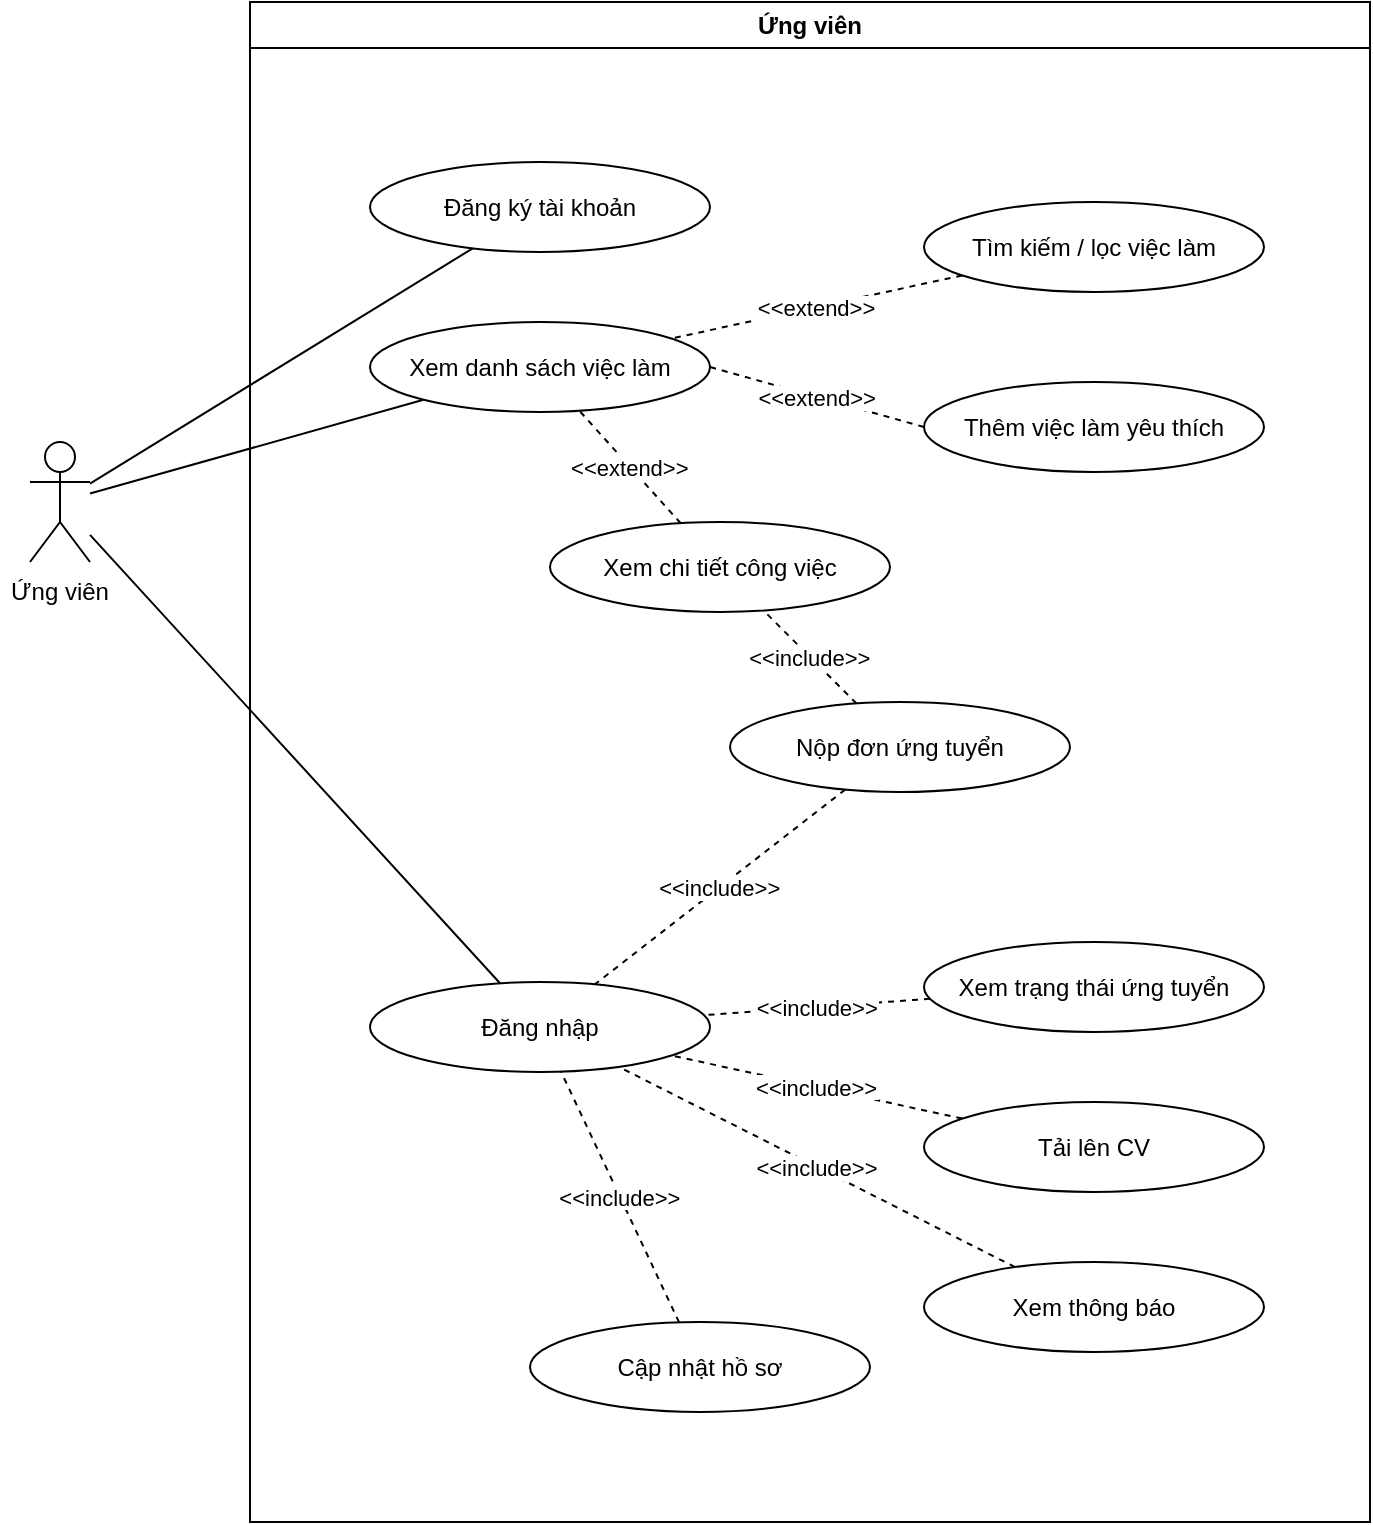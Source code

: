<mxfile version="27.0.9">
  <diagram name="Trang-1" id="HRxQp5wkGJBUqqxbWbiV">
    <mxGraphModel dx="1603" dy="811" grid="1" gridSize="10" guides="1" tooltips="1" connect="1" arrows="1" fold="1" page="1" pageScale="1" pageWidth="827" pageHeight="1169" math="0" shadow="0">
      <root>
        <mxCell id="0" />
        <mxCell id="1" parent="0" />
        <mxCell id="M9dzKN7Fau-PWi0eiLag-44" value="Ứng viên" style="swimlane;whiteSpace=wrap;html=1;" vertex="1" parent="1">
          <mxGeometry x="320" y="400" width="560" height="760" as="geometry" />
        </mxCell>
        <mxCell id="M9dzKN7Fau-PWi0eiLag-54" value="Nộp đơn ứng tuyển" style="ellipse;whiteSpace=wrap;html=1;" vertex="1" parent="M9dzKN7Fau-PWi0eiLag-44">
          <mxGeometry x="240" y="350" width="170" height="45" as="geometry" />
        </mxCell>
        <mxCell id="M9dzKN7Fau-PWi0eiLag-50" value="Xem chi tiết công việc" style="ellipse;whiteSpace=wrap;html=1;" vertex="1" parent="M9dzKN7Fau-PWi0eiLag-44">
          <mxGeometry x="150" y="260" width="170" height="45" as="geometry" />
        </mxCell>
        <mxCell id="M9dzKN7Fau-PWi0eiLag-64" value="&lt;&lt;include&gt;&gt;" style="endArrow=none;dashed=1;" edge="1" parent="M9dzKN7Fau-PWi0eiLag-44" source="M9dzKN7Fau-PWi0eiLag-54" target="M9dzKN7Fau-PWi0eiLag-50">
          <mxGeometry relative="1" as="geometry" />
        </mxCell>
        <mxCell id="M9dzKN7Fau-PWi0eiLag-47" value="Đăng nhập" style="ellipse;whiteSpace=wrap;html=1;" vertex="1" parent="M9dzKN7Fau-PWi0eiLag-44">
          <mxGeometry x="60" y="490" width="170" height="45" as="geometry" />
        </mxCell>
        <mxCell id="M9dzKN7Fau-PWi0eiLag-65" value="&lt;&lt;include&gt;&gt;" style="endArrow=none;dashed=1;" edge="1" parent="M9dzKN7Fau-PWi0eiLag-44" source="M9dzKN7Fau-PWi0eiLag-51" target="M9dzKN7Fau-PWi0eiLag-47">
          <mxGeometry relative="1" as="geometry" />
        </mxCell>
        <mxCell id="M9dzKN7Fau-PWi0eiLag-66" value="&lt;&lt;include&gt;&gt;" style="endArrow=none;dashed=1;" edge="1" parent="M9dzKN7Fau-PWi0eiLag-44" source="M9dzKN7Fau-PWi0eiLag-52" target="M9dzKN7Fau-PWi0eiLag-47">
          <mxGeometry relative="1" as="geometry" />
        </mxCell>
        <mxCell id="M9dzKN7Fau-PWi0eiLag-68" value="&lt;&lt;include&gt;&gt;" style="endArrow=none;dashed=1;" edge="1" parent="M9dzKN7Fau-PWi0eiLag-44" source="M9dzKN7Fau-PWi0eiLag-54" target="M9dzKN7Fau-PWi0eiLag-47">
          <mxGeometry relative="1" as="geometry" />
        </mxCell>
        <mxCell id="M9dzKN7Fau-PWi0eiLag-69" value="&lt;&lt;include&gt;&gt;" style="endArrow=none;dashed=1;" edge="1" parent="M9dzKN7Fau-PWi0eiLag-44" source="M9dzKN7Fau-PWi0eiLag-55" target="M9dzKN7Fau-PWi0eiLag-47">
          <mxGeometry relative="1" as="geometry" />
        </mxCell>
        <mxCell id="M9dzKN7Fau-PWi0eiLag-70" value="&lt;&lt;include&gt;&gt;" style="endArrow=none;dashed=1;" edge="1" parent="M9dzKN7Fau-PWi0eiLag-44" source="M9dzKN7Fau-PWi0eiLag-56" target="M9dzKN7Fau-PWi0eiLag-47">
          <mxGeometry relative="1" as="geometry" />
        </mxCell>
        <mxCell id="M9dzKN7Fau-PWi0eiLag-46" value="Đăng ký tài khoản" style="ellipse;whiteSpace=wrap;html=1;" vertex="1" parent="M9dzKN7Fau-PWi0eiLag-44">
          <mxGeometry x="60" y="80" width="170" height="45" as="geometry" />
        </mxCell>
        <mxCell id="M9dzKN7Fau-PWi0eiLag-48" value="Xem danh sách việc làm" style="ellipse;whiteSpace=wrap;html=1;" vertex="1" parent="M9dzKN7Fau-PWi0eiLag-44">
          <mxGeometry x="60" y="160" width="170" height="45" as="geometry" />
        </mxCell>
        <mxCell id="M9dzKN7Fau-PWi0eiLag-60" value="&lt;&lt;extend&gt;&gt;" style="endArrow=none;dashed=1;" edge="1" parent="M9dzKN7Fau-PWi0eiLag-44" source="M9dzKN7Fau-PWi0eiLag-49" target="M9dzKN7Fau-PWi0eiLag-48">
          <mxGeometry relative="1" as="geometry" />
        </mxCell>
        <mxCell id="M9dzKN7Fau-PWi0eiLag-61" value="&lt;&lt;extend&gt;&gt;" style="endArrow=none;dashed=1;" edge="1" parent="M9dzKN7Fau-PWi0eiLag-44" source="M9dzKN7Fau-PWi0eiLag-50" target="M9dzKN7Fau-PWi0eiLag-48">
          <mxGeometry relative="1" as="geometry" />
        </mxCell>
        <mxCell id="M9dzKN7Fau-PWi0eiLag-72" value="&lt;&lt;extend&gt;&gt;" style="endArrow=none;dashed=1;entryX=1;entryY=0.5;entryDx=0;entryDy=0;exitX=0;exitY=0.5;exitDx=0;exitDy=0;" edge="1" parent="M9dzKN7Fau-PWi0eiLag-44" source="M9dzKN7Fau-PWi0eiLag-71" target="M9dzKN7Fau-PWi0eiLag-48">
          <mxGeometry relative="1" as="geometry">
            <mxPoint x="465" y="170" as="sourcePoint" />
            <mxPoint x="320" y="201" as="targetPoint" />
          </mxGeometry>
        </mxCell>
        <mxCell id="M9dzKN7Fau-PWi0eiLag-49" value="Tìm kiếm / lọc việc làm" style="ellipse;whiteSpace=wrap;html=1;" vertex="1" parent="M9dzKN7Fau-PWi0eiLag-44">
          <mxGeometry x="337" y="100" width="170" height="45" as="geometry" />
        </mxCell>
        <mxCell id="M9dzKN7Fau-PWi0eiLag-71" value="Thêm việc làm yêu thích" style="ellipse;whiteSpace=wrap;html=1;" vertex="1" parent="M9dzKN7Fau-PWi0eiLag-44">
          <mxGeometry x="337" y="190" width="170" height="45" as="geometry" />
        </mxCell>
        <mxCell id="M9dzKN7Fau-PWi0eiLag-55" value="Xem trạng thái ứng tuyển" style="ellipse;whiteSpace=wrap;html=1;" vertex="1" parent="M9dzKN7Fau-PWi0eiLag-44">
          <mxGeometry x="337" y="470" width="170" height="45" as="geometry" />
        </mxCell>
        <mxCell id="M9dzKN7Fau-PWi0eiLag-52" value="Tải lên CV" style="ellipse;whiteSpace=wrap;html=1;" vertex="1" parent="M9dzKN7Fau-PWi0eiLag-44">
          <mxGeometry x="337" y="550" width="170" height="45" as="geometry" />
        </mxCell>
        <mxCell id="M9dzKN7Fau-PWi0eiLag-56" value="Xem thông báo" style="ellipse;whiteSpace=wrap;html=1;" vertex="1" parent="M9dzKN7Fau-PWi0eiLag-44">
          <mxGeometry x="337" y="630" width="170" height="45" as="geometry" />
        </mxCell>
        <mxCell id="M9dzKN7Fau-PWi0eiLag-51" value="Cập nhật hồ sơ" style="ellipse;whiteSpace=wrap;html=1;" vertex="1" parent="M9dzKN7Fau-PWi0eiLag-44">
          <mxGeometry x="140" y="660" width="170" height="45" as="geometry" />
        </mxCell>
        <mxCell id="M9dzKN7Fau-PWi0eiLag-45" value="" style="shape=umlActor;whiteSpace=wrap;html=1;" vertex="1" parent="1">
          <mxGeometry x="210" y="620" width="30" height="60" as="geometry" />
        </mxCell>
        <mxCell id="M9dzKN7Fau-PWi0eiLag-57" style="endArrow=none;" edge="1" parent="1" source="M9dzKN7Fau-PWi0eiLag-45" target="M9dzKN7Fau-PWi0eiLag-46">
          <mxGeometry relative="1" as="geometry" />
        </mxCell>
        <mxCell id="M9dzKN7Fau-PWi0eiLag-58" style="endArrow=none;" edge="1" parent="1" source="M9dzKN7Fau-PWi0eiLag-45" target="M9dzKN7Fau-PWi0eiLag-47">
          <mxGeometry relative="1" as="geometry" />
        </mxCell>
        <mxCell id="M9dzKN7Fau-PWi0eiLag-59" style="endArrow=none;" edge="1" parent="1" source="M9dzKN7Fau-PWi0eiLag-45" target="M9dzKN7Fau-PWi0eiLag-48">
          <mxGeometry relative="1" as="geometry" />
        </mxCell>
        <mxCell id="M9dzKN7Fau-PWi0eiLag-76" value="Ứng viên" style="text;html=1;align=center;verticalAlign=middle;whiteSpace=wrap;rounded=0;" vertex="1" parent="1">
          <mxGeometry x="195" y="680" width="60" height="30" as="geometry" />
        </mxCell>
      </root>
    </mxGraphModel>
  </diagram>
</mxfile>
